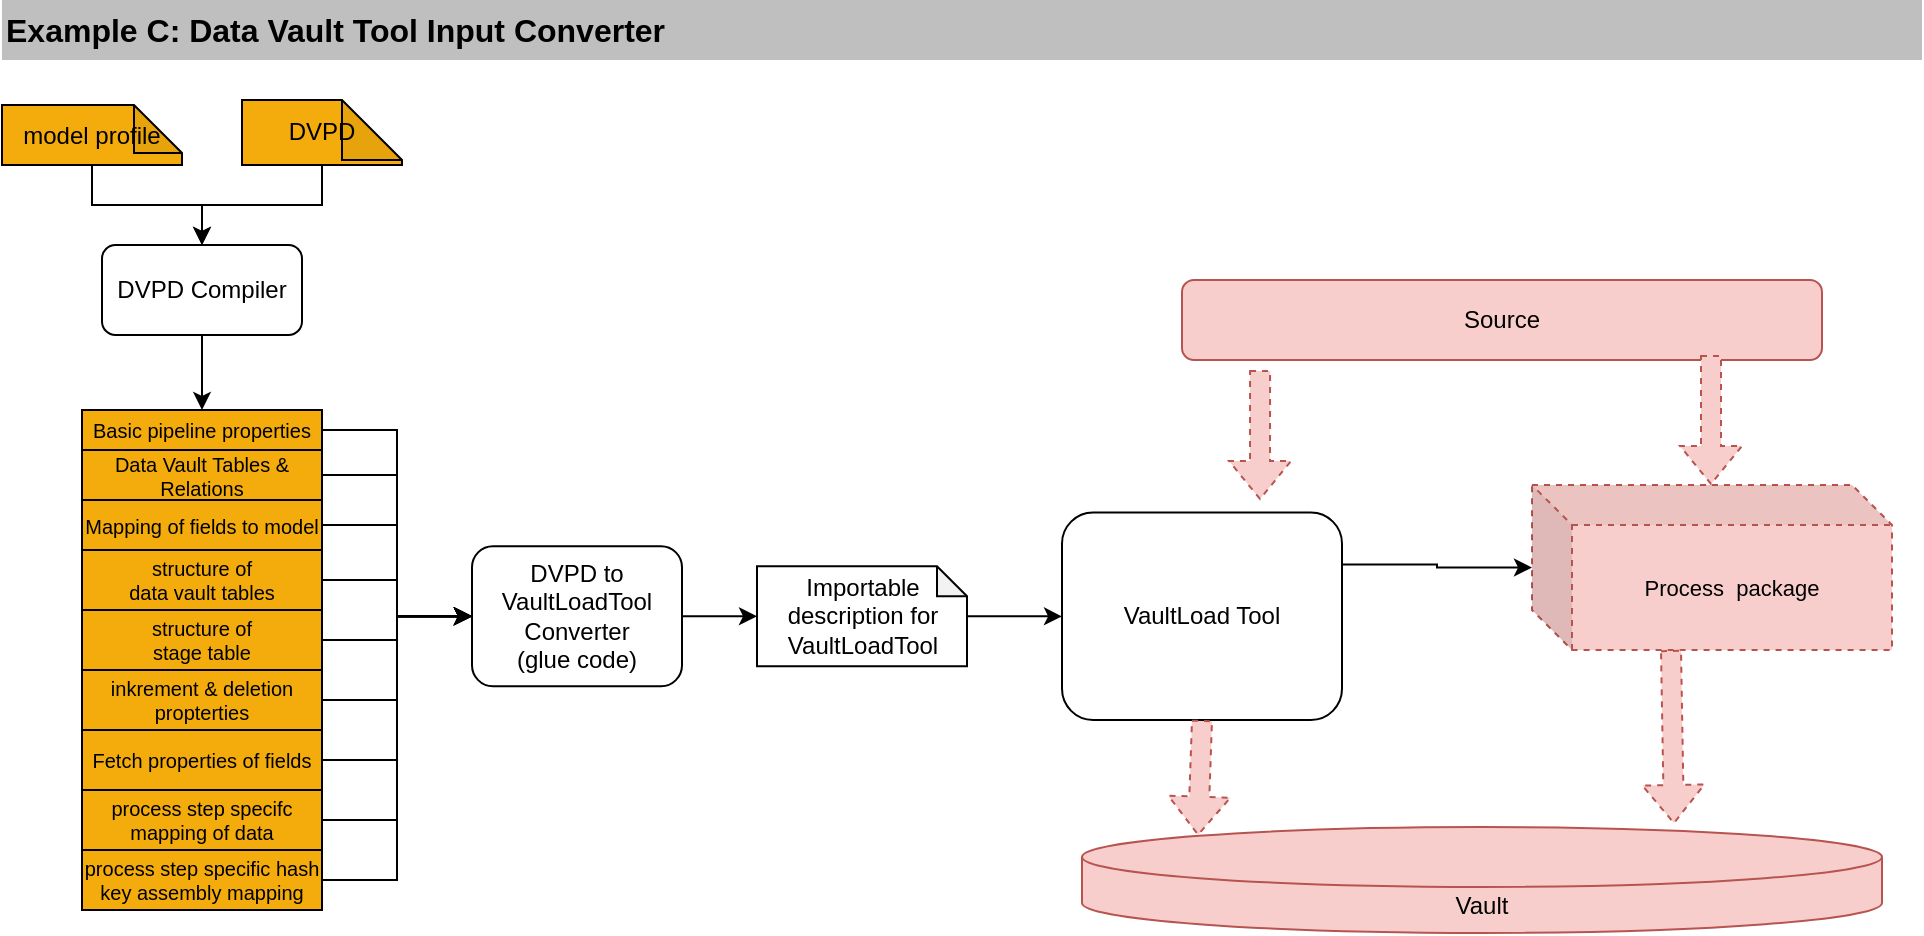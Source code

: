 <mxfile version="21.3.5" type="device">
  <diagram name="Seite-1" id="HqBW4fTeCPGUdDQ781vC">
    <mxGraphModel dx="1235" dy="669" grid="1" gridSize="10" guides="1" tooltips="1" connect="1" arrows="1" fold="1" page="1" pageScale="1" pageWidth="1169" pageHeight="1654" math="0" shadow="0">
      <root>
        <mxCell id="0" />
        <mxCell id="1" parent="0" />
        <mxCell id="SHAmAD_ecb-zwq3bcNpp-188" value="Example C: Data Vault Tool Input Converter" style="rounded=0;whiteSpace=wrap;html=1;strokeColor=none;fillColor=#BFBFBF;fontStyle=1;align=left;fontSize=16;" parent="1" vertex="1">
          <mxGeometry x="40" y="40" width="960" height="30" as="geometry" />
        </mxCell>
        <mxCell id="SHAmAD_ecb-zwq3bcNpp-189" style="edgeStyle=orthogonalEdgeStyle;shape=connector;rounded=0;orthogonalLoop=1;jettySize=auto;html=1;labelBackgroundColor=default;strokeColor=default;fontFamily=Helvetica;fontSize=11;fontColor=default;endArrow=classic;" parent="1" source="SHAmAD_ecb-zwq3bcNpp-190" target="SHAmAD_ecb-zwq3bcNpp-192" edge="1">
          <mxGeometry relative="1" as="geometry" />
        </mxCell>
        <mxCell id="SHAmAD_ecb-zwq3bcNpp-190" value="DVPD" style="shape=note;whiteSpace=wrap;html=1;backgroundOutline=1;darkOpacity=0.05;fillColor=#F3AC0C;gradientColor=none;" parent="1" vertex="1">
          <mxGeometry x="160" y="90" width="80" height="32.5" as="geometry" />
        </mxCell>
        <mxCell id="SHAmAD_ecb-zwq3bcNpp-191" style="edgeStyle=orthogonalEdgeStyle;shape=connector;rounded=0;orthogonalLoop=1;jettySize=auto;html=1;entryX=0.5;entryY=0;entryDx=0;entryDy=0;labelBackgroundColor=default;strokeColor=default;fontFamily=Helvetica;fontSize=11;fontColor=default;endArrow=classic;" parent="1" source="SHAmAD_ecb-zwq3bcNpp-192" target="SHAmAD_ecb-zwq3bcNpp-193" edge="1">
          <mxGeometry relative="1" as="geometry" />
        </mxCell>
        <mxCell id="SHAmAD_ecb-zwq3bcNpp-192" value="DVPD Compiler" style="rounded=1;whiteSpace=wrap;html=1;" parent="1" vertex="1">
          <mxGeometry x="90" y="162.5" width="100" height="45" as="geometry" />
        </mxCell>
        <mxCell id="SHAmAD_ecb-zwq3bcNpp-207" style="edgeStyle=orthogonalEdgeStyle;shape=connector;rounded=0;orthogonalLoop=1;jettySize=auto;html=1;entryX=0;entryY=0.5;entryDx=0;entryDy=0;labelBackgroundColor=default;strokeColor=default;fontFamily=Helvetica;fontSize=10;fontColor=default;endArrow=classic;" parent="1" source="SHAmAD_ecb-zwq3bcNpp-193" target="SHAmAD_ecb-zwq3bcNpp-206" edge="1">
          <mxGeometry relative="1" as="geometry" />
        </mxCell>
        <mxCell id="SHAmAD_ecb-zwq3bcNpp-193" value="Basic pipeline properties" style="rounded=0;whiteSpace=wrap;html=1;fillColor=#F3AC0C;gradientColor=none;fontSize=10;" parent="1" vertex="1">
          <mxGeometry x="80" y="245" width="120" height="20" as="geometry" />
        </mxCell>
        <mxCell id="SHAmAD_ecb-zwq3bcNpp-212" style="edgeStyle=orthogonalEdgeStyle;shape=connector;rounded=0;orthogonalLoop=1;jettySize=auto;html=1;labelBackgroundColor=default;strokeColor=default;fontFamily=Helvetica;fontSize=10;fontColor=default;endArrow=classic;" parent="1" source="SHAmAD_ecb-zwq3bcNpp-194" target="SHAmAD_ecb-zwq3bcNpp-206" edge="1">
          <mxGeometry relative="1" as="geometry" />
        </mxCell>
        <mxCell id="SHAmAD_ecb-zwq3bcNpp-194" value="inkrement &amp;amp; deletion propterties" style="rounded=0;whiteSpace=wrap;html=1;fillColor=#F3AC0C;gradientColor=none;fontSize=10;" parent="1" vertex="1">
          <mxGeometry x="80" y="375" width="120" height="30" as="geometry" />
        </mxCell>
        <mxCell id="SHAmAD_ecb-zwq3bcNpp-210" style="edgeStyle=orthogonalEdgeStyle;shape=connector;rounded=0;orthogonalLoop=1;jettySize=auto;html=1;entryX=0;entryY=0.5;entryDx=0;entryDy=0;labelBackgroundColor=default;strokeColor=default;fontFamily=Helvetica;fontSize=10;fontColor=default;endArrow=classic;" parent="1" source="SHAmAD_ecb-zwq3bcNpp-196" target="SHAmAD_ecb-zwq3bcNpp-206" edge="1">
          <mxGeometry relative="1" as="geometry" />
        </mxCell>
        <mxCell id="SHAmAD_ecb-zwq3bcNpp-196" value="structure of &lt;br&gt;data vault tables" style="rounded=0;whiteSpace=wrap;html=1;fillColor=#F3AC0C;gradientColor=none;fontSize=10;" parent="1" vertex="1">
          <mxGeometry x="80" y="315" width="120" height="30" as="geometry" />
        </mxCell>
        <mxCell id="SHAmAD_ecb-zwq3bcNpp-197" style="edgeStyle=orthogonalEdgeStyle;shape=connector;rounded=0;orthogonalLoop=1;jettySize=auto;html=1;labelBackgroundColor=default;strokeColor=default;fontFamily=Helvetica;fontSize=11;fontColor=default;endArrow=classic;" parent="1" source="SHAmAD_ecb-zwq3bcNpp-198" target="SHAmAD_ecb-zwq3bcNpp-192" edge="1">
          <mxGeometry relative="1" as="geometry" />
        </mxCell>
        <mxCell id="SHAmAD_ecb-zwq3bcNpp-198" value="model profile" style="shape=note;whiteSpace=wrap;html=1;backgroundOutline=1;darkOpacity=0.05;fillColor=#F3AC0C;gradientColor=none;size=24;" parent="1" vertex="1">
          <mxGeometry x="40" y="92.5" width="90" height="30" as="geometry" />
        </mxCell>
        <mxCell id="SHAmAD_ecb-zwq3bcNpp-211" style="edgeStyle=orthogonalEdgeStyle;shape=connector;rounded=0;orthogonalLoop=1;jettySize=auto;html=1;entryX=0;entryY=0.5;entryDx=0;entryDy=0;labelBackgroundColor=default;strokeColor=default;fontFamily=Helvetica;fontSize=10;fontColor=default;endArrow=classic;" parent="1" source="SHAmAD_ecb-zwq3bcNpp-200" target="SHAmAD_ecb-zwq3bcNpp-206" edge="1">
          <mxGeometry relative="1" as="geometry" />
        </mxCell>
        <mxCell id="SHAmAD_ecb-zwq3bcNpp-200" value="structure of &lt;br&gt;stage table" style="rounded=0;whiteSpace=wrap;html=1;fillColor=#F3AC0C;gradientColor=none;fontSize=10;" parent="1" vertex="1">
          <mxGeometry x="80" y="345" width="120" height="30" as="geometry" />
        </mxCell>
        <mxCell id="SHAmAD_ecb-zwq3bcNpp-214" style="edgeStyle=orthogonalEdgeStyle;shape=connector;rounded=0;orthogonalLoop=1;jettySize=auto;html=1;entryX=0;entryY=0.5;entryDx=0;entryDy=0;labelBackgroundColor=default;strokeColor=default;fontFamily=Helvetica;fontSize=10;fontColor=default;endArrow=classic;" parent="1" source="SHAmAD_ecb-zwq3bcNpp-201" target="SHAmAD_ecb-zwq3bcNpp-206" edge="1">
          <mxGeometry relative="1" as="geometry" />
        </mxCell>
        <mxCell id="SHAmAD_ecb-zwq3bcNpp-201" value="process step specifc mapping of data" style="rounded=0;whiteSpace=wrap;html=1;fillColor=#F3AC0C;gradientColor=none;fontSize=10;" parent="1" vertex="1">
          <mxGeometry x="80" y="435" width="120" height="30" as="geometry" />
        </mxCell>
        <mxCell id="SHAmAD_ecb-zwq3bcNpp-213" style="edgeStyle=orthogonalEdgeStyle;shape=connector;rounded=0;orthogonalLoop=1;jettySize=auto;html=1;entryX=0;entryY=0.5;entryDx=0;entryDy=0;labelBackgroundColor=default;strokeColor=default;fontFamily=Helvetica;fontSize=10;fontColor=default;endArrow=classic;" parent="1" source="SHAmAD_ecb-zwq3bcNpp-202" target="SHAmAD_ecb-zwq3bcNpp-206" edge="1">
          <mxGeometry relative="1" as="geometry" />
        </mxCell>
        <mxCell id="SHAmAD_ecb-zwq3bcNpp-202" value="Fetch properties of fields" style="rounded=0;whiteSpace=wrap;html=1;fillColor=#F3AC0C;gradientColor=none;fontSize=10;" parent="1" vertex="1">
          <mxGeometry x="80" y="405" width="120" height="30" as="geometry" />
        </mxCell>
        <mxCell id="SHAmAD_ecb-zwq3bcNpp-215" style="edgeStyle=orthogonalEdgeStyle;shape=connector;rounded=0;orthogonalLoop=1;jettySize=auto;html=1;entryX=0;entryY=0.5;entryDx=0;entryDy=0;labelBackgroundColor=default;strokeColor=default;fontFamily=Helvetica;fontSize=10;fontColor=default;endArrow=classic;" parent="1" source="SHAmAD_ecb-zwq3bcNpp-203" target="SHAmAD_ecb-zwq3bcNpp-206" edge="1">
          <mxGeometry relative="1" as="geometry" />
        </mxCell>
        <mxCell id="SHAmAD_ecb-zwq3bcNpp-203" value="process step specific hash key assembly mapping" style="rounded=0;whiteSpace=wrap;html=1;fillColor=#F3AC0C;gradientColor=none;fontSize=10;" parent="1" vertex="1">
          <mxGeometry x="80" y="465" width="120" height="30" as="geometry" />
        </mxCell>
        <mxCell id="SHAmAD_ecb-zwq3bcNpp-209" style="edgeStyle=orthogonalEdgeStyle;shape=connector;rounded=0;orthogonalLoop=1;jettySize=auto;html=1;entryX=0;entryY=0.5;entryDx=0;entryDy=0;labelBackgroundColor=default;strokeColor=default;fontFamily=Helvetica;fontSize=10;fontColor=default;endArrow=classic;" parent="1" source="SHAmAD_ecb-zwq3bcNpp-204" target="SHAmAD_ecb-zwq3bcNpp-206" edge="1">
          <mxGeometry relative="1" as="geometry" />
        </mxCell>
        <mxCell id="SHAmAD_ecb-zwq3bcNpp-204" value="Mapping of fields to model" style="rounded=0;whiteSpace=wrap;html=1;fillColor=#F3AC0C;gradientColor=none;fontSize=10;" parent="1" vertex="1">
          <mxGeometry x="80" y="290" width="120" height="25" as="geometry" />
        </mxCell>
        <mxCell id="SHAmAD_ecb-zwq3bcNpp-208" style="edgeStyle=orthogonalEdgeStyle;shape=connector;rounded=0;orthogonalLoop=1;jettySize=auto;html=1;entryX=0;entryY=0.5;entryDx=0;entryDy=0;labelBackgroundColor=default;strokeColor=default;fontFamily=Helvetica;fontSize=10;fontColor=default;endArrow=classic;" parent="1" source="SHAmAD_ecb-zwq3bcNpp-205" target="SHAmAD_ecb-zwq3bcNpp-206" edge="1">
          <mxGeometry relative="1" as="geometry" />
        </mxCell>
        <mxCell id="SHAmAD_ecb-zwq3bcNpp-205" value="Data Vault&amp;nbsp;Tables &amp;amp; Relations" style="rounded=0;whiteSpace=wrap;html=1;fillColor=#F3AC0C;gradientColor=none;fontSize=10;" parent="1" vertex="1">
          <mxGeometry x="80" y="265" width="120" height="25" as="geometry" />
        </mxCell>
        <mxCell id="SHAmAD_ecb-zwq3bcNpp-217" style="edgeStyle=orthogonalEdgeStyle;shape=connector;rounded=0;orthogonalLoop=1;jettySize=auto;html=1;entryX=0;entryY=0.5;entryDx=0;entryDy=0;entryPerimeter=0;labelBackgroundColor=default;strokeColor=default;fontFamily=Helvetica;fontSize=10;fontColor=default;endArrow=classic;" parent="1" source="SHAmAD_ecb-zwq3bcNpp-206" target="SHAmAD_ecb-zwq3bcNpp-216" edge="1">
          <mxGeometry relative="1" as="geometry" />
        </mxCell>
        <mxCell id="SHAmAD_ecb-zwq3bcNpp-206" value="DVPD to VaultLoadTool Converter&lt;br&gt;(glue code)" style="rounded=1;whiteSpace=wrap;html=1;" parent="1" vertex="1">
          <mxGeometry x="275" y="313.13" width="105" height="70" as="geometry" />
        </mxCell>
        <mxCell id="SHAmAD_ecb-zwq3bcNpp-219" style="edgeStyle=orthogonalEdgeStyle;shape=connector;rounded=0;orthogonalLoop=1;jettySize=auto;html=1;labelBackgroundColor=default;strokeColor=default;fontFamily=Helvetica;fontSize=10;fontColor=default;endArrow=classic;" parent="1" source="SHAmAD_ecb-zwq3bcNpp-216" target="SHAmAD_ecb-zwq3bcNpp-218" edge="1">
          <mxGeometry relative="1" as="geometry" />
        </mxCell>
        <mxCell id="SHAmAD_ecb-zwq3bcNpp-216" value="Importable&lt;br&gt;description for&lt;br&gt;VaultLoadTool" style="shape=note;whiteSpace=wrap;html=1;backgroundOutline=1;darkOpacity=0.05;size=15;" parent="1" vertex="1">
          <mxGeometry x="417.5" y="323.13" width="105" height="50" as="geometry" />
        </mxCell>
        <mxCell id="SHAmAD_ecb-zwq3bcNpp-221" style="edgeStyle=orthogonalEdgeStyle;shape=connector;rounded=0;orthogonalLoop=1;jettySize=auto;html=1;labelBackgroundColor=default;strokeColor=default;fontFamily=Helvetica;fontSize=10;fontColor=default;endArrow=classic;exitX=1;exitY=0.25;exitDx=0;exitDy=0;" parent="1" source="SHAmAD_ecb-zwq3bcNpp-218" target="SHAmAD_ecb-zwq3bcNpp-220" edge="1">
          <mxGeometry relative="1" as="geometry" />
        </mxCell>
        <mxCell id="SHAmAD_ecb-zwq3bcNpp-218" value="VaultLoad Tool" style="rounded=1;whiteSpace=wrap;html=1;" parent="1" vertex="1">
          <mxGeometry x="570" y="296.25" width="140" height="103.75" as="geometry" />
        </mxCell>
        <mxCell id="SHAmAD_ecb-zwq3bcNpp-220" value="Process&amp;nbsp; package" style="shape=cube;whiteSpace=wrap;html=1;boundedLbl=1;backgroundOutline=1;darkOpacity=0.05;darkOpacity2=0.1;fontFamily=Helvetica;fontSize=11;verticalAlign=middle;labelPosition=center;verticalLabelPosition=middle;align=center;fillColor=#f8cecc;strokeColor=#b85450;dashed=1;" parent="1" vertex="1">
          <mxGeometry x="805" y="282.5" width="180" height="82.5" as="geometry" />
        </mxCell>
        <mxCell id="SHAmAD_ecb-zwq3bcNpp-228" value="" style="shape=flexArrow;endArrow=classic;html=1;rounded=0;labelBackgroundColor=default;strokeColor=#b85450;fontFamily=Helvetica;fontSize=10;fontColor=default;exitX=0.122;exitY=1.125;exitDx=0;exitDy=0;fillColor=#f8cecc;dashed=1;exitPerimeter=0;" parent="1" source="SHAmAD_ecb-zwq3bcNpp-229" edge="1">
          <mxGeometry width="50" height="50" relative="1" as="geometry">
            <mxPoint x="897" y="225.25" as="sourcePoint" />
            <mxPoint x="669" y="290" as="targetPoint" />
          </mxGeometry>
        </mxCell>
        <mxCell id="SHAmAD_ecb-zwq3bcNpp-229" value="Source" style="rounded=1;whiteSpace=wrap;html=1;fillColor=#f8cecc;strokeColor=#b85450;" parent="1" vertex="1">
          <mxGeometry x="630" y="180" width="320" height="40" as="geometry" />
        </mxCell>
        <mxCell id="SHAmAD_ecb-zwq3bcNpp-230" value="" style="shape=flexArrow;endArrow=classic;html=1;rounded=0;labelBackgroundColor=default;strokeColor=#b85450;fontFamily=Helvetica;fontSize=10;fontColor=default;entryX=0.145;entryY=0;entryDx=0;entryDy=4.35;entryPerimeter=0;fillColor=#f8cecc;dashed=1;" parent="1" target="SHAmAD_ecb-zwq3bcNpp-231" edge="1">
          <mxGeometry width="50" height="50" relative="1" as="geometry">
            <mxPoint x="640" y="400" as="sourcePoint" />
            <mxPoint x="901.25" y="402" as="targetPoint" />
          </mxGeometry>
        </mxCell>
        <mxCell id="SHAmAD_ecb-zwq3bcNpp-231" value="Vault" style="shape=cylinder3;whiteSpace=wrap;html=1;boundedLbl=1;backgroundOutline=1;size=15;rounded=0;strokeColor=#b85450;fontFamily=Helvetica;fontSize=12;fillColor=#f8cecc;" parent="1" vertex="1">
          <mxGeometry x="580" y="453.5" width="400" height="53" as="geometry" />
        </mxCell>
        <mxCell id="SHAmAD_ecb-zwq3bcNpp-234" value="" style="shape=flexArrow;endArrow=classic;html=1;rounded=0;labelBackgroundColor=default;strokeColor=#b85450;fontFamily=Helvetica;fontSize=10;fontColor=default;exitX=0.122;exitY=1.125;exitDx=0;exitDy=0;fillColor=#f8cecc;dashed=1;exitPerimeter=0;" parent="1" edge="1">
          <mxGeometry width="50" height="50" relative="1" as="geometry">
            <mxPoint x="894.5" y="217.5" as="sourcePoint" />
            <mxPoint x="894.5" y="282.5" as="targetPoint" />
          </mxGeometry>
        </mxCell>
        <mxCell id="SHAmAD_ecb-zwq3bcNpp-235" value="" style="shape=flexArrow;endArrow=classic;html=1;rounded=0;labelBackgroundColor=default;strokeColor=#b85450;fontFamily=Helvetica;fontSize=10;fontColor=default;exitX=0.122;exitY=1.125;exitDx=0;exitDy=0;fillColor=#f8cecc;dashed=1;exitPerimeter=0;entryX=0.74;entryY=-0.028;entryDx=0;entryDy=0;entryPerimeter=0;" parent="1" target="SHAmAD_ecb-zwq3bcNpp-231" edge="1">
          <mxGeometry width="50" height="50" relative="1" as="geometry">
            <mxPoint x="874.5" y="365" as="sourcePoint" />
            <mxPoint x="874.5" y="430" as="targetPoint" />
          </mxGeometry>
        </mxCell>
      </root>
    </mxGraphModel>
  </diagram>
</mxfile>
